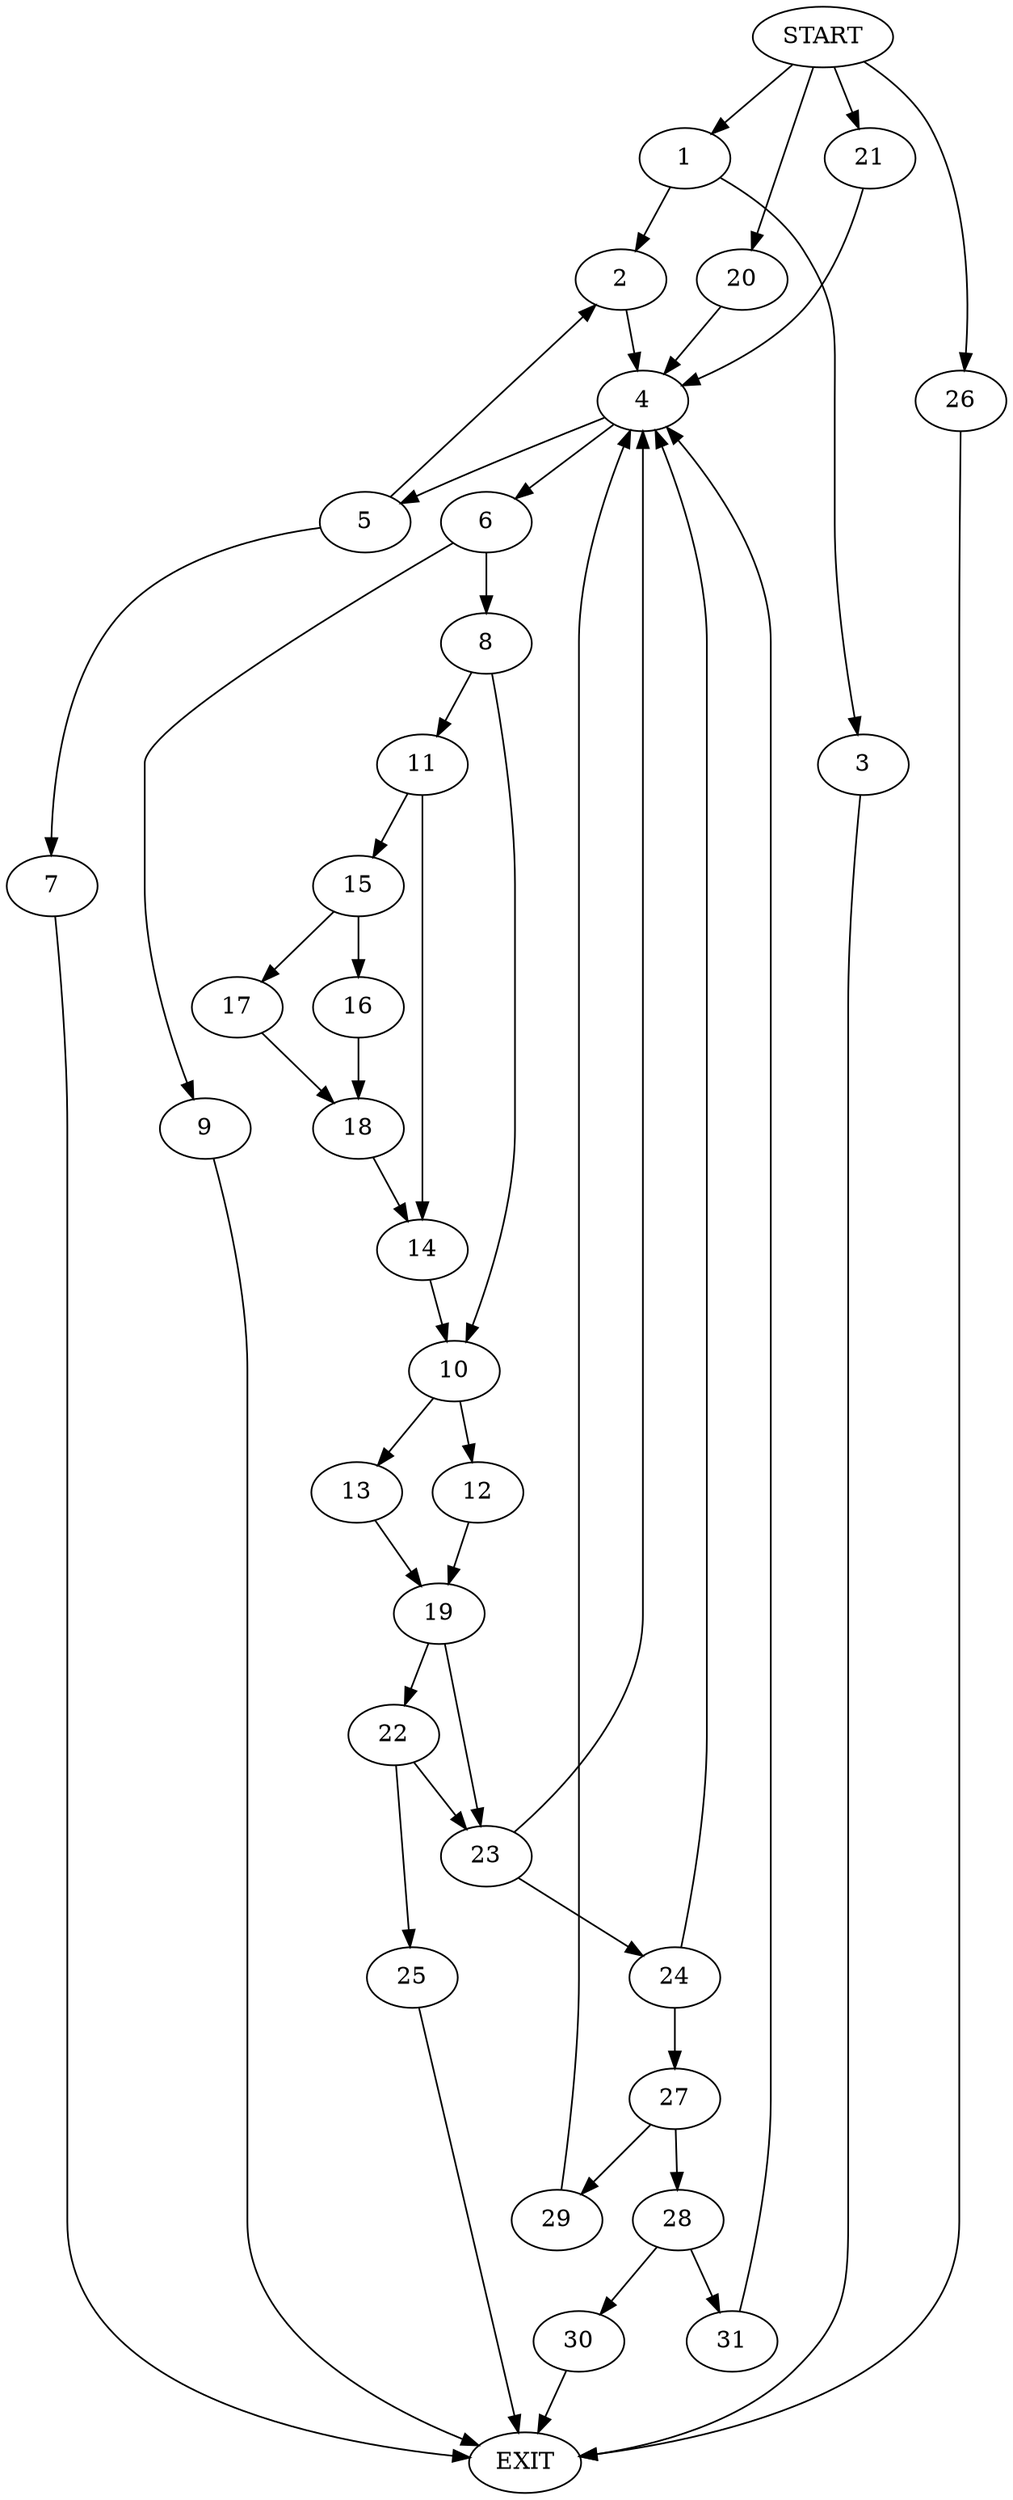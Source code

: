 digraph {
0 [label="START"]
32 [label="EXIT"]
0 -> 1
1 -> 2
1 -> 3
3 -> 32
2 -> 4
4 -> 5
4 -> 6
5 -> 7
5 -> 2
6 -> 8
6 -> 9
9 -> 32
8 -> 10
8 -> 11
10 -> 12
10 -> 13
11 -> 14
11 -> 15
15 -> 16
15 -> 17
14 -> 10
17 -> 18
16 -> 18
18 -> 14
13 -> 19
12 -> 19
0 -> 20
20 -> 4
0 -> 21
21 -> 4
19 -> 22
19 -> 23
23 -> 4
23 -> 24
22 -> 23
22 -> 25
25 -> 32
0 -> 26
26 -> 32
24 -> 27
24 -> 4
27 -> 28
27 -> 29
28 -> 30
28 -> 31
29 -> 4
31 -> 4
30 -> 32
7 -> 32
}
